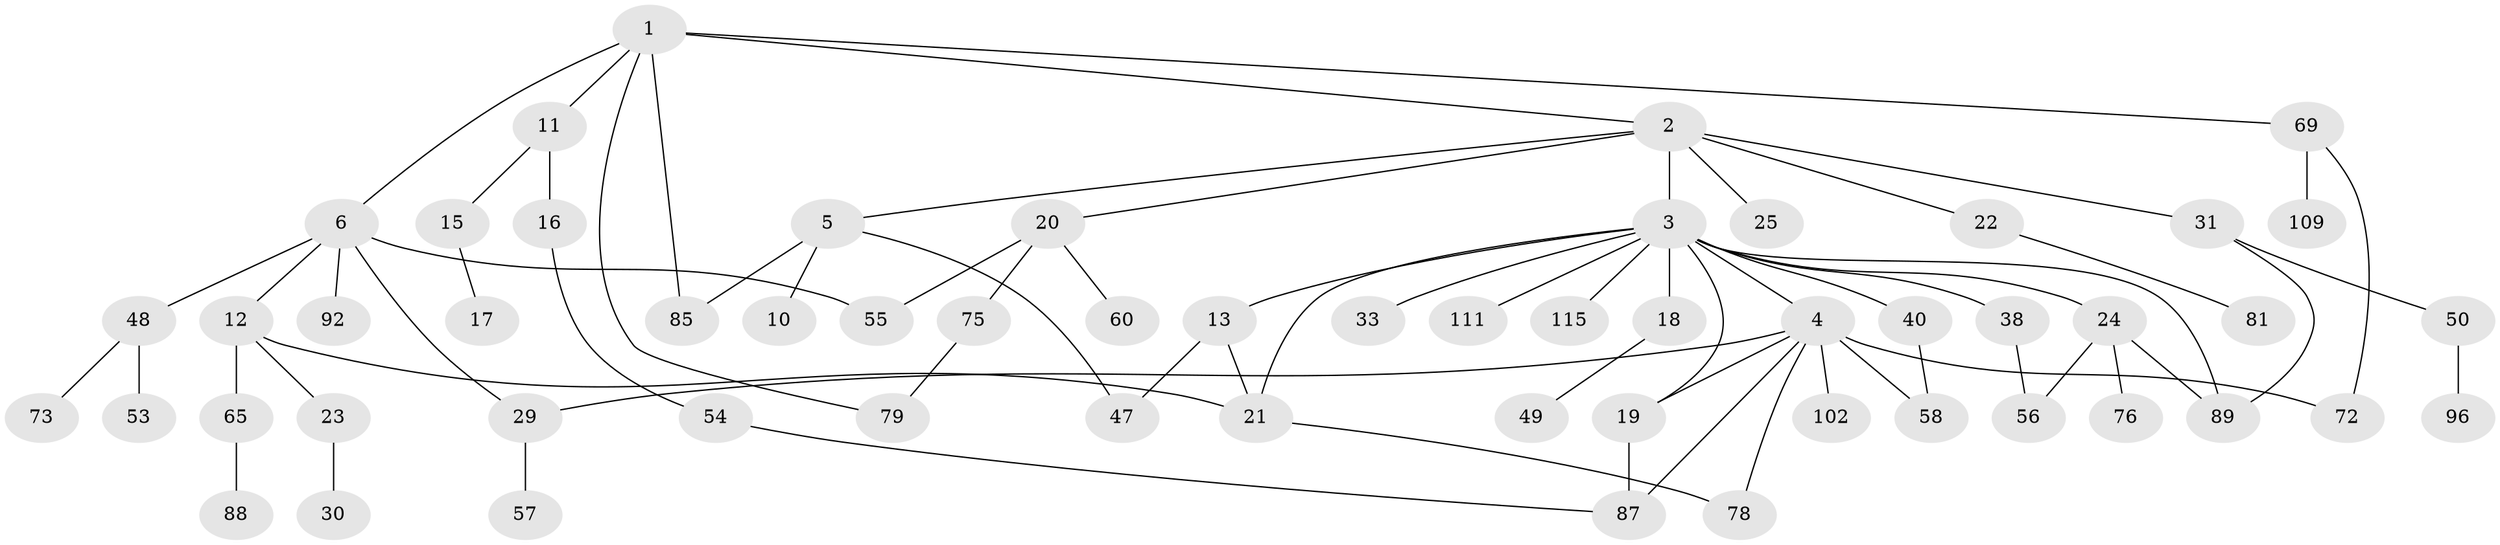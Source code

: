 // original degree distribution, {6: 0.02608695652173913, 7: 0.017391304347826087, 4: 0.06086956521739131, 3: 0.21739130434782608, 5: 0.05217391304347826, 2: 0.26956521739130435, 1: 0.3565217391304348}
// Generated by graph-tools (version 1.1) at 2025/13/03/09/25 04:13:33]
// undirected, 57 vertices, 72 edges
graph export_dot {
graph [start="1"]
  node [color=gray90,style=filled];
  1 [super="+68"];
  2;
  3 [super="+8"];
  4 [super="+7+32"];
  5;
  6 [super="+35"];
  10 [super="+106+101"];
  11;
  12 [super="+66"];
  13;
  15;
  16 [super="+80"];
  17;
  18 [super="+95+42+52"];
  19 [super="+74+94"];
  20 [super="+61"];
  21 [super="+28+43+36+70"];
  22 [super="+114"];
  23;
  24 [super="+45+64+91"];
  25;
  29 [super="+34+84"];
  30;
  31 [super="+83+62"];
  33;
  38 [super="+104"];
  40;
  47;
  48 [super="+71"];
  49 [super="+82"];
  50 [super="+51"];
  53;
  54;
  55;
  56;
  57 [super="+108+59"];
  58;
  60;
  65 [super="+98"];
  69;
  72 [super="+97"];
  73 [super="+103"];
  75;
  76;
  78;
  79 [super="+113"];
  81;
  85;
  87 [super="+100"];
  88;
  89 [super="+90"];
  92;
  96;
  102;
  109 [super="+112"];
  111;
  115;
  1 -- 2;
  1 -- 6;
  1 -- 11;
  1 -- 69;
  1 -- 85;
  1 -- 79;
  2 -- 3;
  2 -- 5;
  2 -- 20;
  2 -- 22;
  2 -- 25;
  2 -- 31;
  3 -- 4;
  3 -- 18 [weight=2];
  3 -- 111;
  3 -- 89;
  3 -- 33;
  3 -- 38;
  3 -- 40;
  3 -- 13;
  3 -- 115;
  3 -- 19;
  3 -- 21;
  3 -- 24;
  4 -- 19 [weight=3];
  4 -- 29;
  4 -- 102;
  4 -- 87;
  4 -- 72;
  4 -- 58;
  4 -- 78;
  5 -- 10;
  5 -- 47;
  5 -- 85;
  6 -- 12;
  6 -- 48;
  6 -- 55;
  6 -- 92;
  6 -- 29;
  11 -- 15;
  11 -- 16;
  12 -- 21;
  12 -- 23;
  12 -- 65;
  13 -- 47;
  13 -- 21;
  15 -- 17;
  16 -- 54;
  18 -- 49;
  19 -- 87;
  20 -- 55;
  20 -- 60;
  20 -- 75;
  21 -- 78;
  22 -- 81;
  23 -- 30;
  24 -- 56;
  24 -- 89;
  24 -- 76;
  29 -- 57;
  31 -- 50;
  31 -- 89;
  38 -- 56;
  40 -- 58;
  48 -- 53;
  48 -- 73;
  50 -- 96;
  54 -- 87;
  65 -- 88;
  69 -- 72;
  69 -- 109;
  75 -- 79;
}
